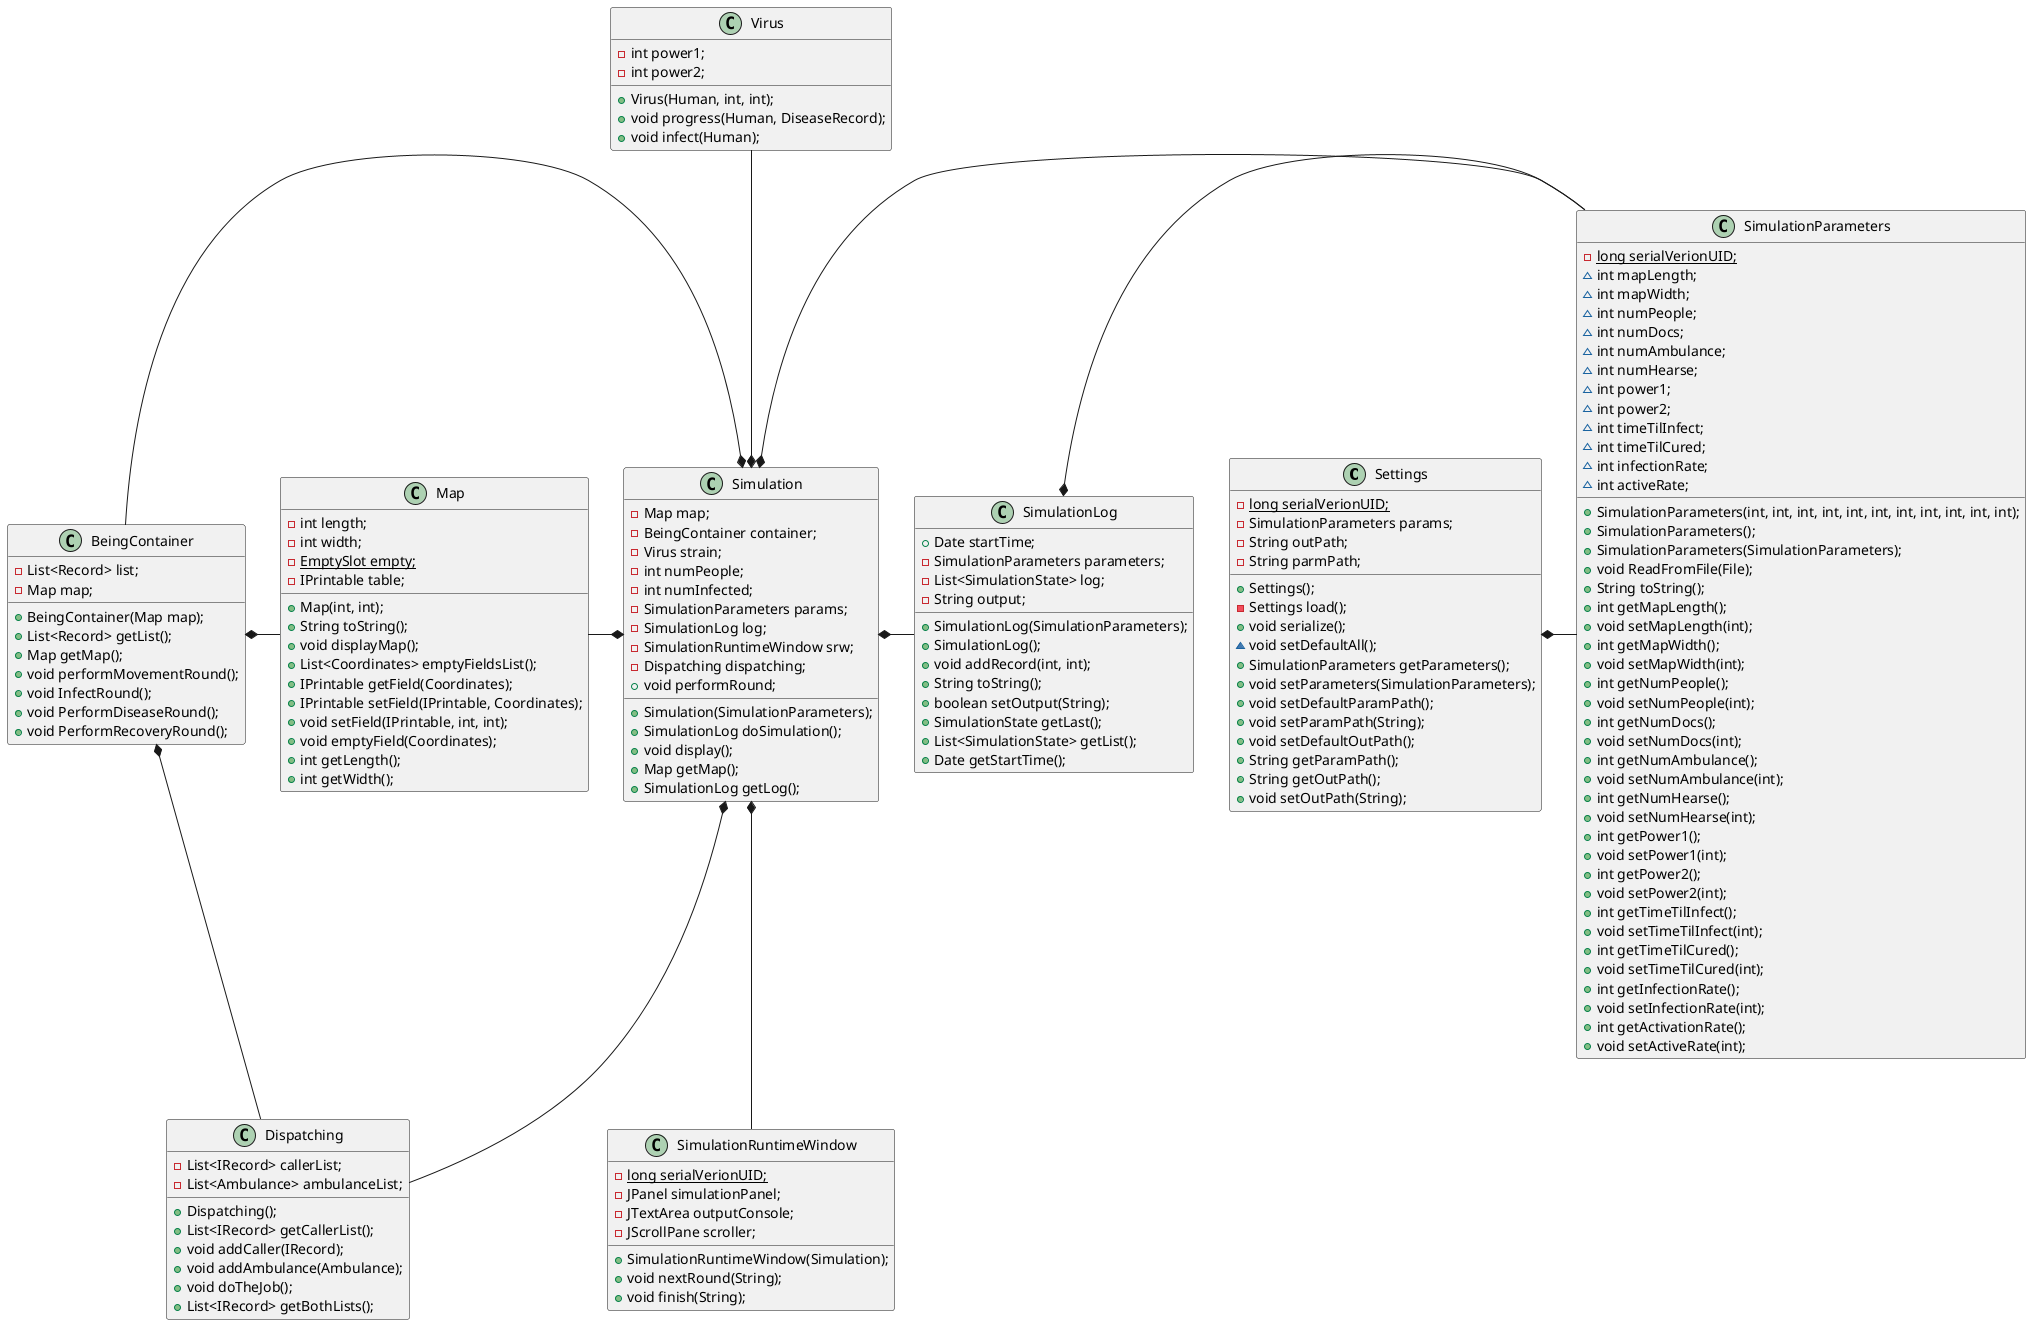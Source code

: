 @startuml

class Settings{
    - {static} long serialVerionUID;
    - SimulationParameters params;
    - String outPath;
    - String parmPath;
    + Settings();
    - Settings load();
    + void serialize();
    ~ void setDefaultAll();
    + SimulationParameters getParameters();
    + void setParameters(SimulationParameters);
    + void setDefaultParamPath();
    + void setParamPath(String);
    + void setDefaultOutPath();
    + String getParamPath();
    + String getOutPath();
    + void setOutPath(String);
}

class Simulation {
    - Map map;
    - BeingContainer container;
    - Virus strain;
    - int numPeople;
    - int numInfected;
    - SimulationParameters params;
    - SimulationLog log;
    - SimulationRuntimeWindow srw;
    - Dispatching dispatching;
    + Simulation(SimulationParameters);
    + void performRound;
    + SimulationLog doSimulation();
    + void display();
    + Map getMap();
    + SimulationLog getLog();
}

class SimulationLog {
    + Date startTime;
    - SimulationParameters parameters;
    - List<SimulationState> log;
    - String output;
    + SimulationLog(SimulationParameters);
    + SimulationLog();
    + void addRecord(int, int);
    + String toString();
    + boolean setOutput(String);
    + SimulationState getLast();
    + List<SimulationState> getList();
    + Date getStartTime();
}

class SimulationParameters {
    - {static} long serialVerionUID;
    ~ int mapLength;
    ~ int mapWidth;
    ~ int numPeople;
    ~ int numDocs;
    ~ int numAmbulance;
    ~ int numHearse;
    ~ int power1;
    ~ int power2;
    ~ int timeTilInfect;
    ~ int timeTilCured;
    ~ int infectionRate;
    ~ int activeRate;
    + SimulationParameters(int, int, int, int, int, int, int, int, int, int, int);
    + SimulationParameters();
    + SimulationParameters(SimulationParameters);
    + void ReadFromFile(File);
    + String toString();
    + int getMapLength();
    + void setMapLength(int);
    + int getMapWidth();
    + void setMapWidth(int);
    + int getNumPeople();
    + void setNumPeople(int);
    + int getNumDocs();
    + void setNumDocs(int);
    + int getNumAmbulance();
    + void setNumAmbulance(int);
    + int getNumHearse();
    + void setNumHearse(int);
    + int getPower1();
    + void setPower1(int);
    + int getPower2();
    + void setPower2(int);
    + int getTimeTilInfect();
    + void setTimeTilInfect(int);
    + int getTimeTilCured();
    + void setTimeTilCured(int);
    + int getInfectionRate();
    + void setInfectionRate(int);
    + int getActivationRate();
    + void setActiveRate(int);
}

class Map
{
- int length;
- int width;
- {static} EmptySlot empty;
- IPrintable table;
+ Map(int, int);
+ String toString();
+ void displayMap();
+ List<Coordinates> emptyFieldsList();
+ IPrintable getField(Coordinates);
+ IPrintable setField(IPrintable, Coordinates);
+ void setField(IPrintable, int, int);
+ void emptyField(Coordinates);
+ int getLength();
+ int getWidth();
}

class Dispatching
{
 - List<IRecord> callerList;
 - List<Ambulance> ambulanceList;
 + Dispatching();
 + List<IRecord> getCallerList();
 + void addCaller(IRecord);
 + void addAmbulance(Ambulance);
 + void doTheJob();
 + List<IRecord> getBothLists();
}

class Virus
{
    - int power1;
    - int power2;
    + Virus(Human, int, int);
    + void progress(Human, DiseaseRecord);
    + void infect(Human);
}

class BeingContainer
{
    - List<Record> list;
    - Map map;
    + BeingContainer(Map map);
    + List<Record> getList();
    + Map getMap();
    + void performMovementRound();
    + void InfectRound();
    + void PerformDiseaseRound();
    + void PerformRecoveryRound();
}

class SimulationRuntimeWindow{
    - {static} long serialVerionUID;
    - JPanel simulationPanel;
    - JTextArea outputConsole;
    - JScrollPane scroller;
    + SimulationRuntimeWindow(Simulation);
    + void nextRound(String);
    + void finish(String);
}


SimulationLog *- SimulationParameters
Simulation *- SimulationParameters
Simulation *- SimulationLog
Settings *- SimulationParameters
Virus --* Simulation 
Map -* Simulation 
Simulation *-- Dispatching
BeingContainer -* Simulation
BeingContainer *- Map
BeingContainer *-- Dispatching
Simulation *-- SimulationRuntimeWindow


@enduml